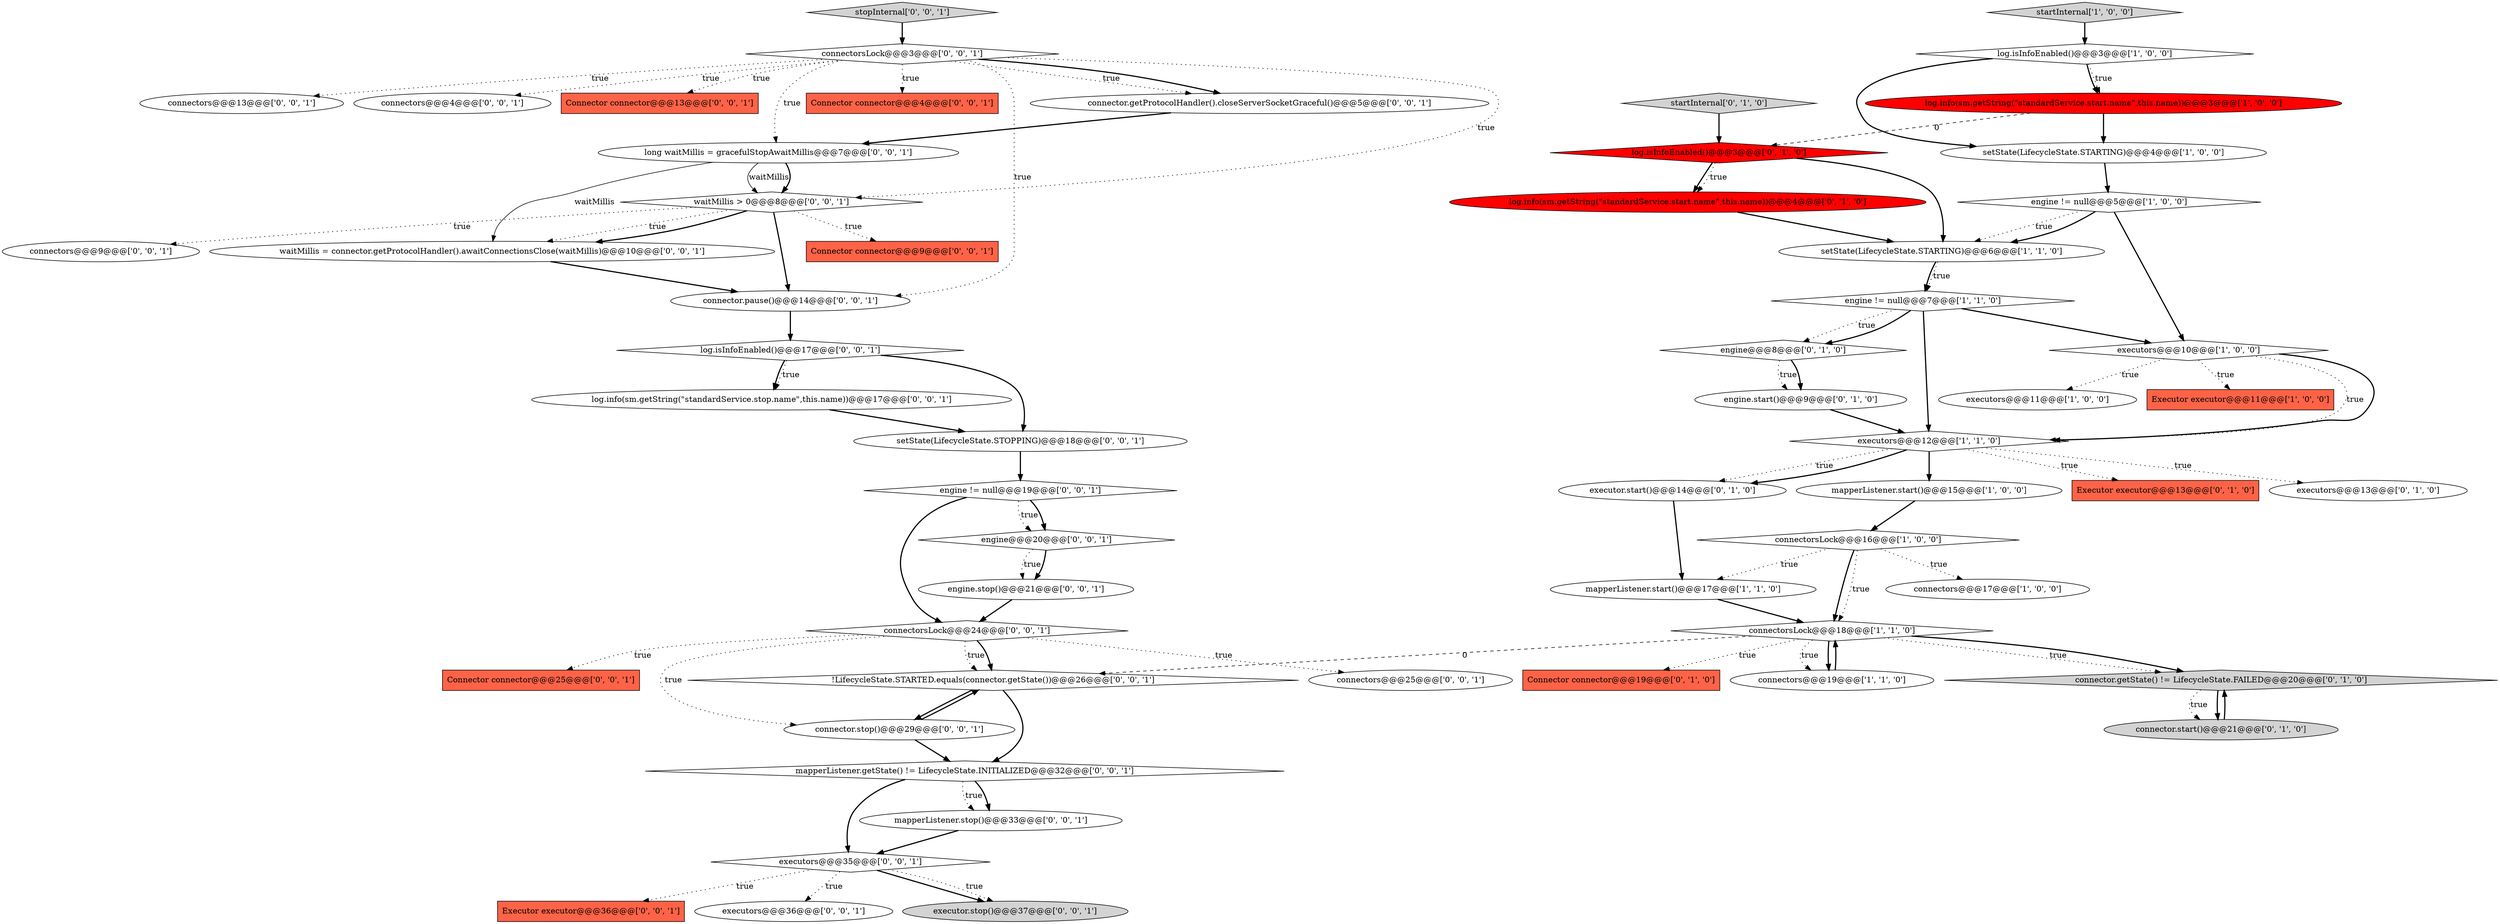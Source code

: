 digraph {
5 [style = filled, label = "setState(LifecycleState.STARTING)@@@4@@@['1', '0', '0']", fillcolor = white, shape = ellipse image = "AAA0AAABBB1BBB"];
42 [style = filled, label = "Executor executor@@@36@@@['0', '0', '1']", fillcolor = tomato, shape = box image = "AAA0AAABBB3BBB"];
13 [style = filled, label = "engine != null@@@7@@@['1', '1', '0']", fillcolor = white, shape = diamond image = "AAA0AAABBB1BBB"];
1 [style = filled, label = "connectorsLock@@@18@@@['1', '1', '0']", fillcolor = white, shape = diamond image = "AAA0AAABBB1BBB"];
54 [style = filled, label = "connectorsLock@@@24@@@['0', '0', '1']", fillcolor = white, shape = diamond image = "AAA0AAABBB3BBB"];
6 [style = filled, label = "mapperListener.start()@@@17@@@['1', '1', '0']", fillcolor = white, shape = ellipse image = "AAA0AAABBB1BBB"];
55 [style = filled, label = "Connector connector@@@25@@@['0', '0', '1']", fillcolor = tomato, shape = box image = "AAA0AAABBB3BBB"];
20 [style = filled, label = "startInternal['0', '1', '0']", fillcolor = lightgray, shape = diamond image = "AAA0AAABBB2BBB"];
0 [style = filled, label = "executors@@@11@@@['1', '0', '0']", fillcolor = white, shape = ellipse image = "AAA0AAABBB1BBB"];
57 [style = filled, label = "engine@@@20@@@['0', '0', '1']", fillcolor = white, shape = diamond image = "AAA0AAABBB3BBB"];
50 [style = filled, label = "engine.stop()@@@21@@@['0', '0', '1']", fillcolor = white, shape = ellipse image = "AAA0AAABBB3BBB"];
52 [style = filled, label = "connectors@@@9@@@['0', '0', '1']", fillcolor = white, shape = ellipse image = "AAA0AAABBB3BBB"];
25 [style = filled, label = "log.info(sm.getString(\"standardService.start.name\",this.name))@@@4@@@['0', '1', '0']", fillcolor = red, shape = ellipse image = "AAA1AAABBB2BBB"];
4 [style = filled, label = "connectors@@@17@@@['1', '0', '0']", fillcolor = white, shape = ellipse image = "AAA0AAABBB1BBB"];
31 [style = filled, label = "stopInternal['0', '0', '1']", fillcolor = lightgray, shape = diamond image = "AAA0AAABBB3BBB"];
47 [style = filled, label = "connectors@@@13@@@['0', '0', '1']", fillcolor = white, shape = ellipse image = "AAA0AAABBB3BBB"];
48 [style = filled, label = "connectors@@@4@@@['0', '0', '1']", fillcolor = white, shape = ellipse image = "AAA0AAABBB3BBB"];
37 [style = filled, label = "executors@@@36@@@['0', '0', '1']", fillcolor = white, shape = ellipse image = "AAA0AAABBB3BBB"];
40 [style = filled, label = "Connector connector@@@13@@@['0', '0', '1']", fillcolor = tomato, shape = box image = "AAA0AAABBB3BBB"];
17 [style = filled, label = "Connector connector@@@19@@@['0', '1', '0']", fillcolor = tomato, shape = box image = "AAA0AAABBB2BBB"];
39 [style = filled, label = "long waitMillis = gracefulStopAwaitMillis@@@7@@@['0', '0', '1']", fillcolor = white, shape = ellipse image = "AAA0AAABBB3BBB"];
12 [style = filled, label = "connectors@@@19@@@['1', '1', '0']", fillcolor = white, shape = ellipse image = "AAA0AAABBB1BBB"];
26 [style = filled, label = "connector.getState() != LifecycleState.FAILED@@@20@@@['0', '1', '0']", fillcolor = lightgray, shape = diamond image = "AAA0AAABBB2BBB"];
7 [style = filled, label = "engine != null@@@5@@@['1', '0', '0']", fillcolor = white, shape = diamond image = "AAA0AAABBB1BBB"];
22 [style = filled, label = "connector.start()@@@21@@@['0', '1', '0']", fillcolor = lightgray, shape = ellipse image = "AAA0AAABBB2BBB"];
29 [style = filled, label = "executors@@@35@@@['0', '0', '1']", fillcolor = white, shape = diamond image = "AAA0AAABBB3BBB"];
44 [style = filled, label = "Connector connector@@@4@@@['0', '0', '1']", fillcolor = tomato, shape = box image = "AAA0AAABBB3BBB"];
14 [style = filled, label = "startInternal['1', '0', '0']", fillcolor = lightgray, shape = diamond image = "AAA0AAABBB1BBB"];
32 [style = filled, label = "executor.stop()@@@37@@@['0', '0', '1']", fillcolor = lightgray, shape = ellipse image = "AAA0AAABBB3BBB"];
15 [style = filled, label = "setState(LifecycleState.STARTING)@@@6@@@['1', '1', '0']", fillcolor = white, shape = ellipse image = "AAA0AAABBB1BBB"];
36 [style = filled, label = "log.info(sm.getString(\"standardService.stop.name\",this.name))@@@17@@@['0', '0', '1']", fillcolor = white, shape = ellipse image = "AAA0AAABBB3BBB"];
23 [style = filled, label = "engine@@@8@@@['0', '1', '0']", fillcolor = white, shape = diamond image = "AAA0AAABBB2BBB"];
21 [style = filled, label = "executor.start()@@@14@@@['0', '1', '0']", fillcolor = white, shape = ellipse image = "AAA0AAABBB2BBB"];
51 [style = filled, label = "mapperListener.getState() != LifecycleState.INITIALIZED@@@32@@@['0', '0', '1']", fillcolor = white, shape = diamond image = "AAA0AAABBB3BBB"];
53 [style = filled, label = "engine != null@@@19@@@['0', '0', '1']", fillcolor = white, shape = diamond image = "AAA0AAABBB3BBB"];
10 [style = filled, label = "Executor executor@@@11@@@['1', '0', '0']", fillcolor = tomato, shape = box image = "AAA0AAABBB1BBB"];
18 [style = filled, label = "log.isInfoEnabled()@@@3@@@['0', '1', '0']", fillcolor = red, shape = diamond image = "AAA1AAABBB2BBB"];
35 [style = filled, label = "connector.stop()@@@29@@@['0', '0', '1']", fillcolor = white, shape = ellipse image = "AAA0AAABBB3BBB"];
38 [style = filled, label = "connector.pause()@@@14@@@['0', '0', '1']", fillcolor = white, shape = ellipse image = "AAA0AAABBB3BBB"];
45 [style = filled, label = "mapperListener.stop()@@@33@@@['0', '0', '1']", fillcolor = white, shape = ellipse image = "AAA0AAABBB3BBB"];
16 [style = filled, label = "log.info(sm.getString(\"standardService.start.name\",this.name))@@@3@@@['1', '0', '0']", fillcolor = red, shape = ellipse image = "AAA1AAABBB1BBB"];
46 [style = filled, label = "connector.getProtocolHandler().closeServerSocketGraceful()@@@5@@@['0', '0', '1']", fillcolor = white, shape = ellipse image = "AAA0AAABBB3BBB"];
3 [style = filled, label = "executors@@@12@@@['1', '1', '0']", fillcolor = white, shape = diamond image = "AAA0AAABBB1BBB"];
2 [style = filled, label = "executors@@@10@@@['1', '0', '0']", fillcolor = white, shape = diamond image = "AAA0AAABBB1BBB"];
9 [style = filled, label = "log.isInfoEnabled()@@@3@@@['1', '0', '0']", fillcolor = white, shape = diamond image = "AAA0AAABBB1BBB"];
11 [style = filled, label = "mapperListener.start()@@@15@@@['1', '0', '0']", fillcolor = white, shape = ellipse image = "AAA0AAABBB1BBB"];
28 [style = filled, label = "waitMillis = connector.getProtocolHandler().awaitConnectionsClose(waitMillis)@@@10@@@['0', '0', '1']", fillcolor = white, shape = ellipse image = "AAA0AAABBB3BBB"];
30 [style = filled, label = "log.isInfoEnabled()@@@17@@@['0', '0', '1']", fillcolor = white, shape = diamond image = "AAA0AAABBB3BBB"];
33 [style = filled, label = "waitMillis > 0@@@8@@@['0', '0', '1']", fillcolor = white, shape = diamond image = "AAA0AAABBB3BBB"];
43 [style = filled, label = "connectorsLock@@@3@@@['0', '0', '1']", fillcolor = white, shape = diamond image = "AAA0AAABBB3BBB"];
49 [style = filled, label = "Connector connector@@@9@@@['0', '0', '1']", fillcolor = tomato, shape = box image = "AAA0AAABBB3BBB"];
27 [style = filled, label = "Executor executor@@@13@@@['0', '1', '0']", fillcolor = tomato, shape = box image = "AAA0AAABBB2BBB"];
19 [style = filled, label = "engine.start()@@@9@@@['0', '1', '0']", fillcolor = white, shape = ellipse image = "AAA0AAABBB2BBB"];
56 [style = filled, label = "setState(LifecycleState.STOPPING)@@@18@@@['0', '0', '1']", fillcolor = white, shape = ellipse image = "AAA0AAABBB3BBB"];
41 [style = filled, label = "!LifecycleState.STARTED.equals(connector.getState())@@@26@@@['0', '0', '1']", fillcolor = white, shape = diamond image = "AAA0AAABBB3BBB"];
24 [style = filled, label = "executors@@@13@@@['0', '1', '0']", fillcolor = white, shape = ellipse image = "AAA0AAABBB2BBB"];
34 [style = filled, label = "connectors@@@25@@@['0', '0', '1']", fillcolor = white, shape = ellipse image = "AAA0AAABBB3BBB"];
8 [style = filled, label = "connectorsLock@@@16@@@['1', '0', '0']", fillcolor = white, shape = diamond image = "AAA0AAABBB1BBB"];
54->35 [style = dotted, label="true"];
35->41 [style = bold, label=""];
51->45 [style = dotted, label="true"];
28->38 [style = bold, label=""];
33->28 [style = dotted, label="true"];
30->36 [style = bold, label=""];
53->57 [style = dotted, label="true"];
26->22 [style = dotted, label="true"];
54->41 [style = dotted, label="true"];
53->54 [style = bold, label=""];
8->4 [style = dotted, label="true"];
9->16 [style = bold, label=""];
26->22 [style = bold, label=""];
3->27 [style = dotted, label="true"];
8->1 [style = bold, label=""];
38->30 [style = bold, label=""];
1->12 [style = dotted, label="true"];
1->12 [style = bold, label=""];
43->46 [style = dotted, label="true"];
9->5 [style = bold, label=""];
25->15 [style = bold, label=""];
14->9 [style = bold, label=""];
50->54 [style = bold, label=""];
56->53 [style = bold, label=""];
19->3 [style = bold, label=""];
2->10 [style = dotted, label="true"];
2->3 [style = dotted, label="true"];
39->28 [style = solid, label="waitMillis"];
15->13 [style = bold, label=""];
2->0 [style = dotted, label="true"];
39->33 [style = solid, label="waitMillis"];
33->28 [style = bold, label=""];
18->15 [style = bold, label=""];
3->11 [style = bold, label=""];
54->41 [style = bold, label=""];
23->19 [style = dotted, label="true"];
46->39 [style = bold, label=""];
12->1 [style = bold, label=""];
45->29 [style = bold, label=""];
43->46 [style = bold, label=""];
13->23 [style = dotted, label="true"];
15->13 [style = dotted, label="true"];
20->18 [style = bold, label=""];
1->26 [style = dotted, label="true"];
57->50 [style = dotted, label="true"];
7->2 [style = bold, label=""];
29->32 [style = bold, label=""];
18->25 [style = bold, label=""];
5->7 [style = bold, label=""];
11->8 [style = bold, label=""];
43->47 [style = dotted, label="true"];
29->32 [style = dotted, label="true"];
35->51 [style = bold, label=""];
54->34 [style = dotted, label="true"];
22->26 [style = bold, label=""];
43->38 [style = dotted, label="true"];
33->52 [style = dotted, label="true"];
1->17 [style = dotted, label="true"];
2->3 [style = bold, label=""];
33->49 [style = dotted, label="true"];
7->15 [style = dotted, label="true"];
30->36 [style = dotted, label="true"];
39->33 [style = bold, label=""];
3->24 [style = dotted, label="true"];
51->29 [style = bold, label=""];
6->1 [style = bold, label=""];
43->44 [style = dotted, label="true"];
8->6 [style = dotted, label="true"];
51->45 [style = bold, label=""];
3->21 [style = dotted, label="true"];
43->48 [style = dotted, label="true"];
23->19 [style = bold, label=""];
43->33 [style = dotted, label="true"];
16->5 [style = bold, label=""];
43->40 [style = dotted, label="true"];
31->43 [style = bold, label=""];
7->15 [style = bold, label=""];
3->21 [style = bold, label=""];
9->16 [style = dotted, label="true"];
13->2 [style = bold, label=""];
41->35 [style = bold, label=""];
36->56 [style = bold, label=""];
18->25 [style = dotted, label="true"];
21->6 [style = bold, label=""];
57->50 [style = bold, label=""];
53->57 [style = bold, label=""];
1->41 [style = dashed, label="0"];
29->37 [style = dotted, label="true"];
1->26 [style = bold, label=""];
16->18 [style = dashed, label="0"];
8->1 [style = dotted, label="true"];
13->3 [style = bold, label=""];
41->51 [style = bold, label=""];
13->23 [style = bold, label=""];
30->56 [style = bold, label=""];
29->42 [style = dotted, label="true"];
33->38 [style = bold, label=""];
54->55 [style = dotted, label="true"];
43->39 [style = dotted, label="true"];
}
